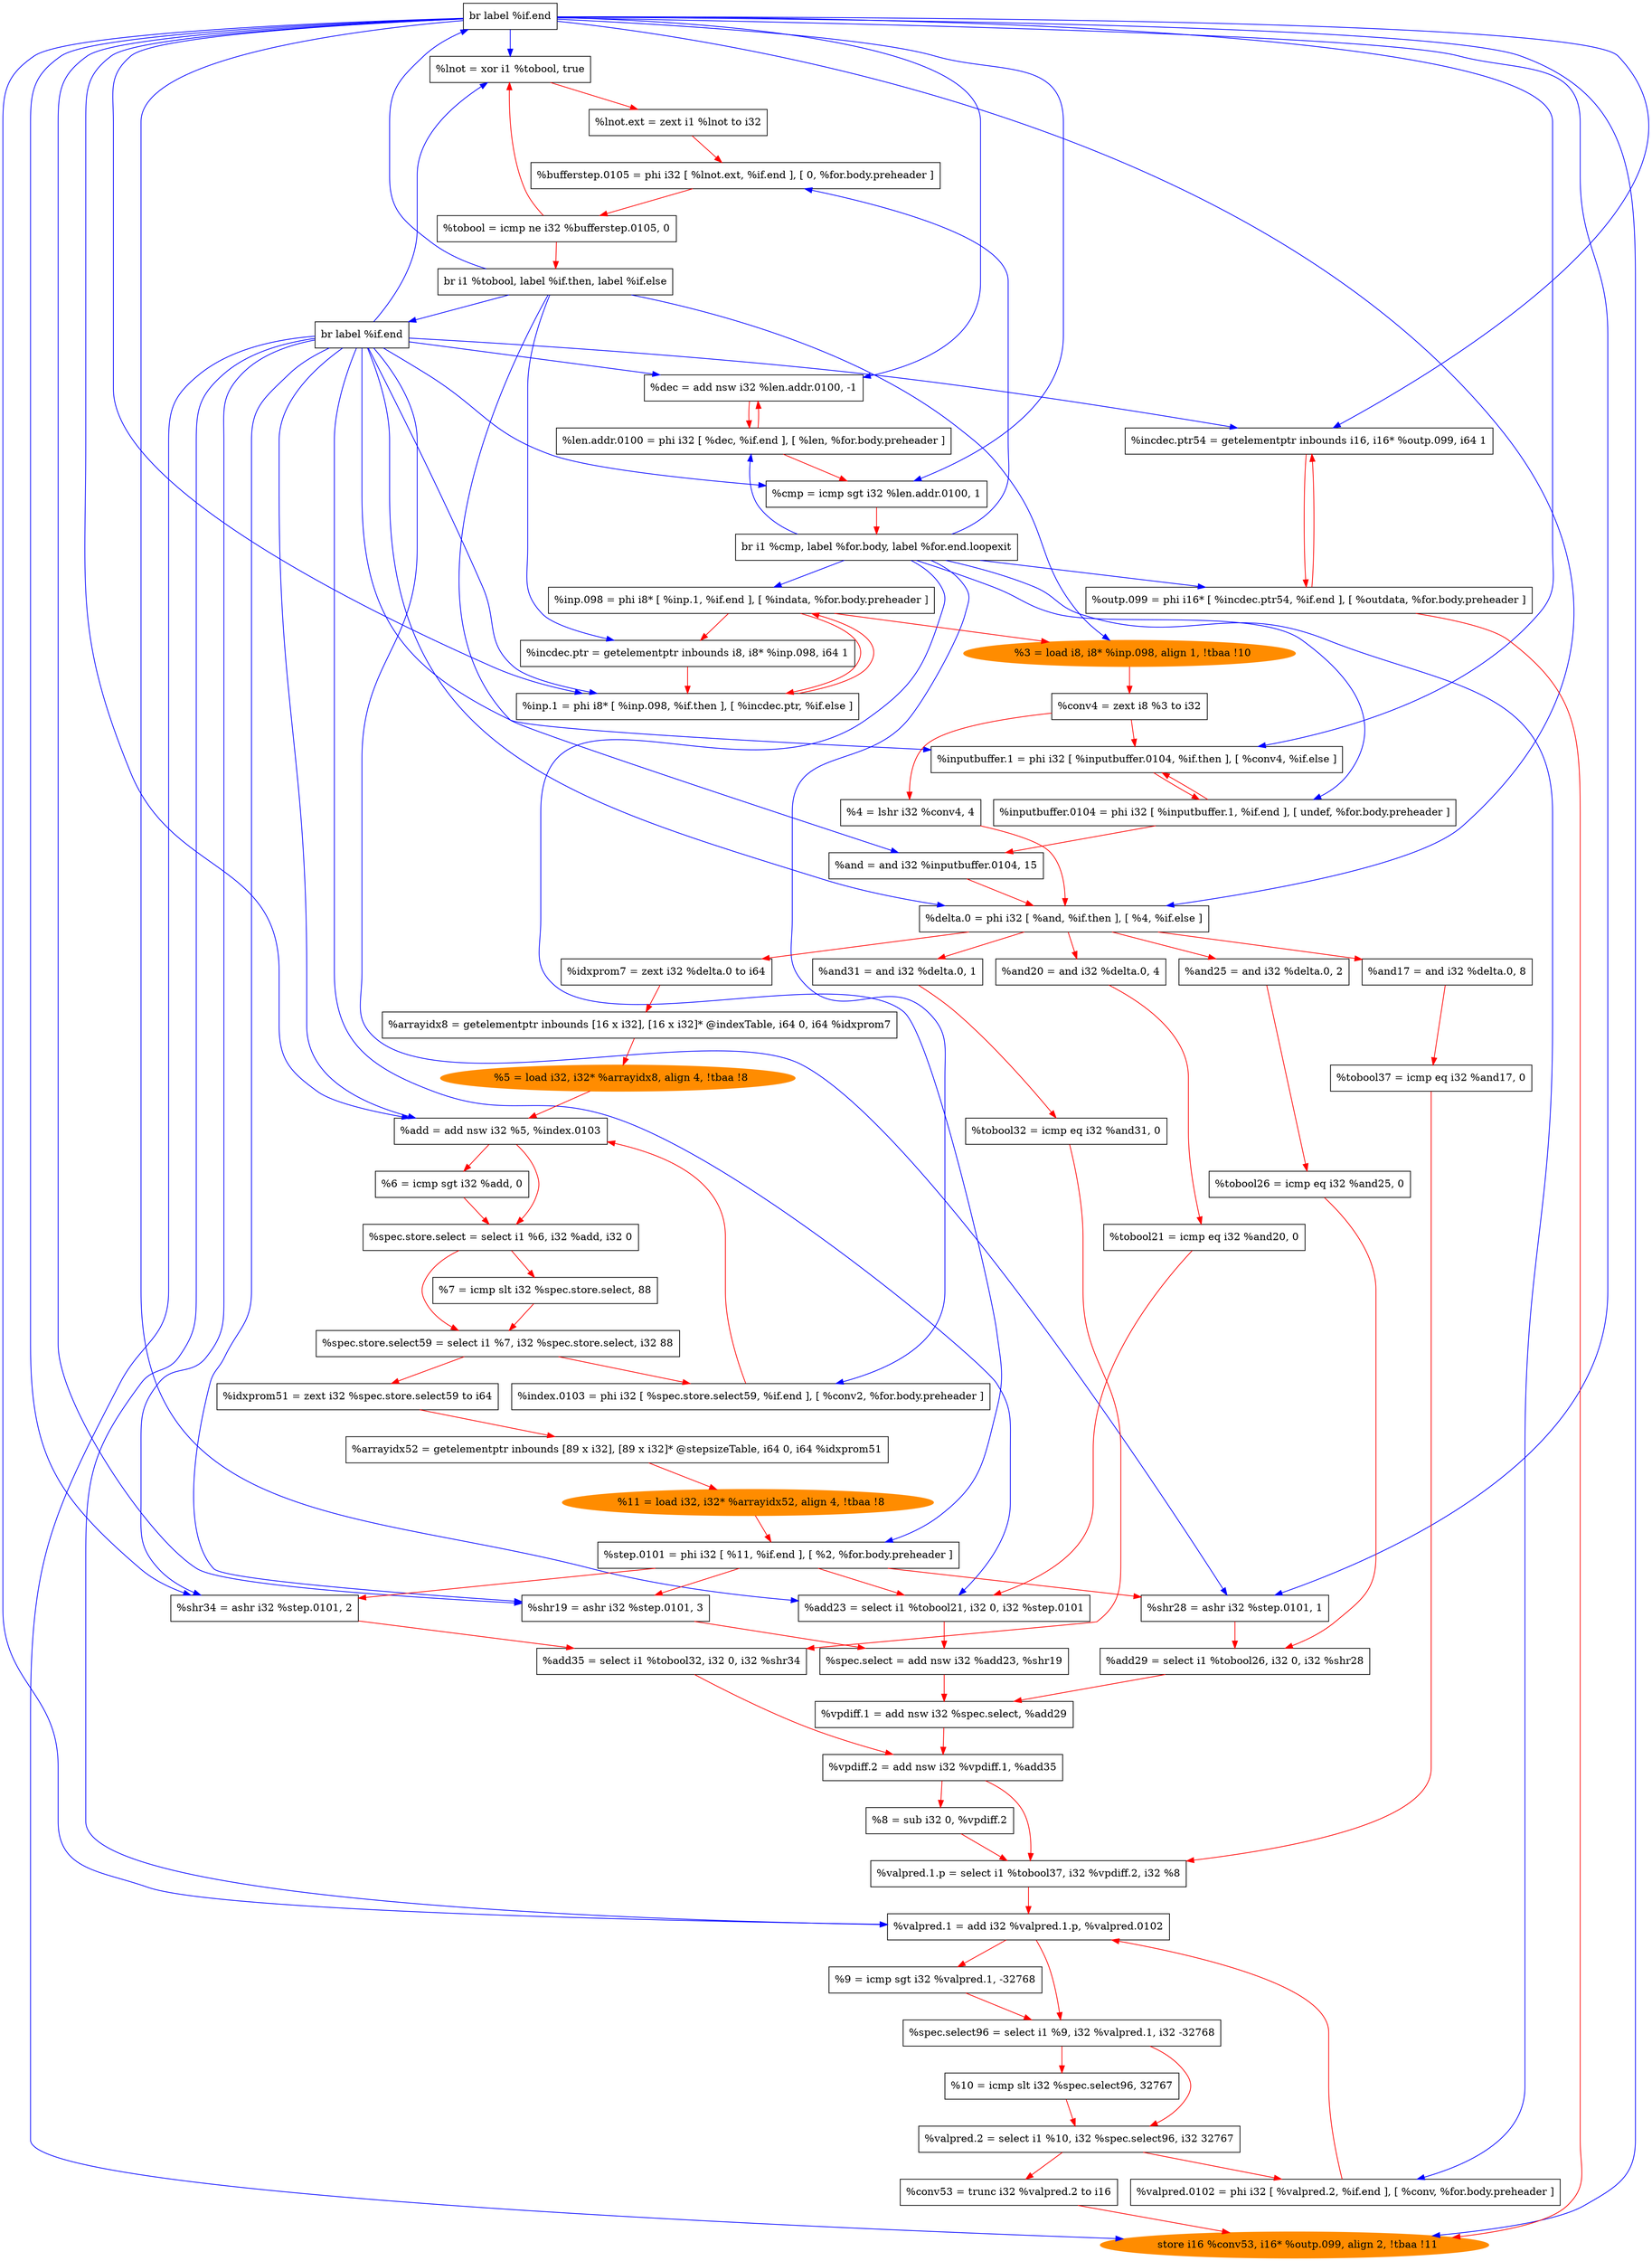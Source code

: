 digraph "DFG for'adpcm_decoder' function" {
	Node0x5de3f08dbc18[shape=record, label="  br label %if.end"];
	Node0x5de3f08d3100[shape=record, label="  %lnot = xor i1 %tobool, true"];
	Node0x5de3f08dbff8[shape=record, label="  %lnot.ext = zext i1 %lnot to i32"];
	Node0x5de3f08d84d8[shape=record, label="  %bufferstep.0105 = phi i32 [ %lnot.ext, %if.end ], [ 0, %for.body.preheader ]"];
	Node0x5de3f08d3270[shape=record, label="  %tobool = icmp ne i32 %bufferstep.0105, 0"];
	Node0x5de3f085cc18[shape=record, label="  br i1 %tobool, label %if.then, label %if.else"];
	Node0x5de3f08dbdb8[shape=record, label="  br label %if.end"];
	Node0x5de3f08dceb0[shape=record, label="  %incdec.ptr54 = getelementptr inbounds i16, i16* %outp.099, i64 1"];
	Node0x5de3f08dcfb0[shape=record, label="  %dec = add nsw i32 %len.addr.0100, -1"];
	Node0x5de3f08da1b8[shape=record, label="  %len.addr.0100 = phi i32 [ %dec, %if.end ], [ %len, %for.body.preheader ]"];
	Node0x5de3f08dd020[shape=record, label="  %cmp = icmp sgt i32 %len.addr.0100, 1"];
	Node0x5de3f08dd0a8[shape=record, label="  br i1 %cmp, label %for.body, label %for.end.loopexit"];
	Node0x5de3f08da288[shape=record, label="  %outp.099 = phi i16* [ %incdec.ptr54, %if.end ], [ %outdata, %for.body.preheader ]"];
	Node0x5de3f08dbb38[shape=record, label="  %inp.098 = phi i8* [ %inp.1, %if.end ], [ %indata, %for.body.preheader ]"];
	Node0x5de3f08dbc90[shape=record, label="  %incdec.ptr = getelementptr inbounds i8, i8* %inp.098, i64 1"];
	Node0x5de3f08dbcf8[shape=oval, color=darkorange, style=filled, label="  %3 = load i8, i8* %inp.098, align 1, !tbaa !10"];
	Node0x5de3f08dbe08[shape=record, label="  %inp.1 = phi i8* [ %inp.098, %if.then ], [ %incdec.ptr, %if.else ]"];
	Node0x5de3f08dbd58[shape=record, label="  %conv4 = zext i8 %3 to i32"];
	Node0x5de3f08dbf48[shape=record, label="  %inputbuffer.1 = phi i32 [ %inputbuffer.0104, %if.then ], [ %conv4, %if.else ]"];
	Node0x5de3f08d3190[shape=record, label="  %4 = lshr i32 %conv4, 4"];
	Node0x5de3f08da4b8[shape=record, label="  %inputbuffer.0104 = phi i32 [ %inputbuffer.1, %if.end ], [ undef, %for.body.preheader ]"];
	Node0x5de3f08d3200[shape=record, label="  %and = and i32 %inputbuffer.0104, 15"];
	Node0x5de3f08dbea8[shape=record, label="  %delta.0 = phi i32 [ %and, %if.then ], [ %4, %if.else ]"];
	Node0x5de3f08dc058[shape=record, label="  %idxprom7 = zext i32 %delta.0 to i64"];
	Node0x5de3f08dc240[shape=record, label="  %and17 = and i32 %delta.0, 8"];
	Node0x5de3f08dc320[shape=record, label="  %and20 = and i32 %delta.0, 4"];
	Node0x5de3f08dc470[shape=record, label="  %and25 = and i32 %delta.0, 2"];
	Node0x5de3f08dc6c0[shape=record, label="  %and31 = and i32 %delta.0, 1"];
	Node0x5de3f08dc0e8[shape=record, label="  %arrayidx8 = getelementptr inbounds [16 x i32], [16 x i32]* @indexTable, i64 0, i64 %idxprom7"];
	Node0x5de3f08dc390[shape=record, label="  %tobool21 = icmp eq i32 %and20, 0"];
	Node0x5de3f08dc4e0[shape=record, label="  %tobool26 = icmp eq i32 %and25, 0"];
	Node0x5de3f08dc730[shape=record, label="  %tobool32 = icmp eq i32 %and31, 0"];
	Node0x5de3f08dc910[shape=record, label="  %tobool37 = icmp eq i32 %and17, 0"];
	Node0x5de3f08dc158[shape=oval, color=darkorange, style=filled, label="  %5 = load i32, i32* %arrayidx8, align 4, !tbaa !8"];
	Node0x5de3f08d3070[shape=record, label="  %add = add nsw i32 %5, %index.0103"];
	Node0x5de3f08d3000[shape=record, label="  %6 = icmp sgt i32 %add, 0"];
	Node0x5de3f085cd38[shape=record, label="  %spec.store.select = select i1 %6, i32 %add, i32 0"];
	Node0x5de3f08dc1d0[shape=record, label="  %7 = icmp slt i32 %spec.store.select, 88"];
	Node0x5de3f085ce58[shape=record, label="  %spec.store.select59 = select i1 %7, i32 %spec.store.select, i32 88"];
	Node0x5de3f08da588[shape=record, label="  %index.0103 = phi i32 [ %spec.store.select59, %if.end ], [ %conv2, %for.body.preheader ]"];
	Node0x5de3f08dccd8[shape=record, label="  %idxprom51 = zext i32 %spec.store.select59 to i64"];
	Node0x5de3f08dcd68[shape=record, label="  %arrayidx52 = getelementptr inbounds [89 x i32], [89 x i32]* @stepsizeTable, i64 0, i64 %idxprom51"];
	Node0x5de3f08dcdd8[shape=oval, color=darkorange, style=filled, label="  %11 = load i32, i32* %arrayidx52, align 4, !tbaa !8"];
	Node0x5de3f08da0e8[shape=record, label="  %step.0101 = phi i32 [ %11, %if.end ], [ %2, %for.body.preheader ]"];
	Node0x5de3f08dc2b0[shape=record, label="  %shr19 = ashr i32 %step.0101, 3"];
	Node0x5de3f085cf78[shape=record, label="  %add23 = select i1 %tobool21, i32 0, i32 %step.0101"];
	Node0x5de3f08dc550[shape=record, label="  %shr28 = ashr i32 %step.0101, 1"];
	Node0x5de3f08dc7a0[shape=record, label="  %shr34 = ashr i32 %step.0101, 2"];
	Node0x5de3f08dc400[shape=record, label="  %spec.select = add nsw i32 %add23, %shr19"];
	Node0x5de3f08dc5d8[shape=record, label="  %add29 = select i1 %tobool26, i32 0, i32 %shr28"];
	Node0x5de3f08dc828[shape=record, label="  %add35 = select i1 %tobool32, i32 0, i32 %shr34"];
	Node0x5de3f08dc650[shape=record, label="  %vpdiff.1 = add nsw i32 %spec.select, %add29"];
	Node0x5de3f08dc8a0[shape=record, label="  %vpdiff.2 = add nsw i32 %vpdiff.1, %add35"];
	Node0x5de3f08dc980[shape=record, label="  %8 = sub i32 0, %vpdiff.2"];
	Node0x5de3f08dca08[shape=record, label="  %valpred.1.p = select i1 %tobool37, i32 %vpdiff.2, i32 %8"];
	Node0x5de3f08dca80[shape=record, label="  %valpred.1 = add i32 %valpred.1.p, %valpred.0102"];
	Node0x5de3f08dcaf0[shape=record, label="  %9 = icmp sgt i32 %valpred.1, -32768"];
	Node0x5de3f08dcb78[shape=record, label="  %spec.select96 = select i1 %9, i32 %valpred.1, i32 -32768"];
	Node0x5de3f08dcbf0[shape=record, label="  %10 = icmp slt i32 %spec.select96, 32767"];
	Node0x5de3f08dcc78[shape=record, label="  %valpred.2 = select i1 %10, i32 %spec.select96, i32 32767"];
	Node0x5de3f08da658[shape=record, label="  %valpred.0102 = phi i32 [ %valpred.2, %if.end ], [ %conv, %for.body.preheader ]"];
	Node0x5de3f08dce38[shape=record, label="  %conv53 = trunc i32 %valpred.2 to i16"];
	Node0x5de3f08dcf30[shape=oval, color=darkorange, style=filled, label="  store i16 %conv53, i16* %outp.099, align 2, !tbaa !11"];
edge [color=blue]
	Node0x5de3f085cc18 -> Node0x5de3f08d3200
	Node0x5de3f085cc18 -> Node0x5de3f08dbc18
	Node0x5de3f085cc18 -> Node0x5de3f08dbc90
	Node0x5de3f085cc18 -> Node0x5de3f08dbcf8
	Node0x5de3f085cc18 -> Node0x5de3f08dbdb8
	Node0x5de3f08dbc18 -> Node0x5de3f08dbe08
	Node0x5de3f08dbc18 -> Node0x5de3f08dbea8
	Node0x5de3f08dbc18 -> Node0x5de3f08dbf48
	Node0x5de3f08dbc18 -> Node0x5de3f08d3100
	Node0x5de3f08dbc18 -> Node0x5de3f08d3070
	Node0x5de3f08dbc18 -> Node0x5de3f08dc2b0
	Node0x5de3f08dbc18 -> Node0x5de3f085cf78
	Node0x5de3f08dbc18 -> Node0x5de3f08dc550
	Node0x5de3f08dbc18 -> Node0x5de3f08dc7a0
	Node0x5de3f08dbc18 -> Node0x5de3f08dca80
	Node0x5de3f08dbc18 -> Node0x5de3f08dceb0
	Node0x5de3f08dbc18 -> Node0x5de3f08dcf30
	Node0x5de3f08dbc18 -> Node0x5de3f08dcfb0
	Node0x5de3f08dbc18 -> Node0x5de3f08dd020
	Node0x5de3f08dbdb8 -> Node0x5de3f08dbe08
	Node0x5de3f08dbdb8 -> Node0x5de3f08dbea8
	Node0x5de3f08dbdb8 -> Node0x5de3f08dbf48
	Node0x5de3f08dbdb8 -> Node0x5de3f08d3100
	Node0x5de3f08dbdb8 -> Node0x5de3f08d3070
	Node0x5de3f08dbdb8 -> Node0x5de3f08dc2b0
	Node0x5de3f08dbdb8 -> Node0x5de3f085cf78
	Node0x5de3f08dbdb8 -> Node0x5de3f08dc550
	Node0x5de3f08dbdb8 -> Node0x5de3f08dc7a0
	Node0x5de3f08dbdb8 -> Node0x5de3f08dca80
	Node0x5de3f08dbdb8 -> Node0x5de3f08dceb0
	Node0x5de3f08dbdb8 -> Node0x5de3f08dcf30
	Node0x5de3f08dbdb8 -> Node0x5de3f08dcfb0
	Node0x5de3f08dbdb8 -> Node0x5de3f08dd020
	Node0x5de3f08dd0a8 -> Node0x5de3f08d84d8
	Node0x5de3f08dd0a8 -> Node0x5de3f08da4b8
	Node0x5de3f08dd0a8 -> Node0x5de3f08da588
	Node0x5de3f08dd0a8 -> Node0x5de3f08da658
	Node0x5de3f08dd0a8 -> Node0x5de3f08da0e8
	Node0x5de3f08dd0a8 -> Node0x5de3f08da1b8
	Node0x5de3f08dd0a8 -> Node0x5de3f08da288
	Node0x5de3f08dd0a8 -> Node0x5de3f08dbb38
edge [color=red]
	Node0x5de3f08dbff8 -> Node0x5de3f08d84d8
	Node0x5de3f08dbf48 -> Node0x5de3f08da4b8
	Node0x5de3f085ce58 -> Node0x5de3f08da588
	Node0x5de3f08dcc78 -> Node0x5de3f08da658
	Node0x5de3f08dcdd8 -> Node0x5de3f08da0e8
	Node0x5de3f08dcfb0 -> Node0x5de3f08da1b8
	Node0x5de3f08dceb0 -> Node0x5de3f08da288
	Node0x5de3f08dbe08 -> Node0x5de3f08dbb38
	Node0x5de3f08d84d8 -> Node0x5de3f08d3270
	Node0x5de3f08d3270 -> Node0x5de3f085cc18
	Node0x5de3f08da4b8 -> Node0x5de3f08d3200
	Node0x5de3f08dbb38 -> Node0x5de3f08dbc90
	Node0x5de3f08dbb38 -> Node0x5de3f08dbcf8
	Node0x5de3f08dbb38 -> Node0x5de3f08dbe08
	Node0x5de3f08dbc90 -> Node0x5de3f08dbe08
	Node0x5de3f08d3200 -> Node0x5de3f08dbea8
	Node0x5de3f08d3190 -> Node0x5de3f08dbea8
	Node0x5de3f08da4b8 -> Node0x5de3f08dbf48
	Node0x5de3f08dbd58 -> Node0x5de3f08dbf48
	Node0x5de3f08d3270 -> Node0x5de3f08d3100
	Node0x5de3f08dc158 -> Node0x5de3f08d3070
	Node0x5de3f08da588 -> Node0x5de3f08d3070
	Node0x5de3f08da0e8 -> Node0x5de3f08dc2b0
	Node0x5de3f08dc390 -> Node0x5de3f085cf78
	Node0x5de3f08da0e8 -> Node0x5de3f085cf78
	Node0x5de3f08da0e8 -> Node0x5de3f08dc550
	Node0x5de3f08da0e8 -> Node0x5de3f08dc7a0
	Node0x5de3f08dca08 -> Node0x5de3f08dca80
	Node0x5de3f08da658 -> Node0x5de3f08dca80
	Node0x5de3f08da288 -> Node0x5de3f08dceb0
	Node0x5de3f08dce38 -> Node0x5de3f08dcf30
	Node0x5de3f08da288 -> Node0x5de3f08dcf30
	Node0x5de3f08da1b8 -> Node0x5de3f08dcfb0
	Node0x5de3f08da1b8 -> Node0x5de3f08dd020
	Node0x5de3f08dbcf8 -> Node0x5de3f08dbd58
	Node0x5de3f08dbd58 -> Node0x5de3f08d3190
	Node0x5de3f08d3100 -> Node0x5de3f08dbff8
	Node0x5de3f08dbea8 -> Node0x5de3f08dc058
	Node0x5de3f08dc058 -> Node0x5de3f08dc0e8
	Node0x5de3f08dc0e8 -> Node0x5de3f08dc158
	Node0x5de3f08d3070 -> Node0x5de3f08d3000
	Node0x5de3f08d3000 -> Node0x5de3f085cd38
	Node0x5de3f08d3070 -> Node0x5de3f085cd38
	Node0x5de3f085cd38 -> Node0x5de3f08dc1d0
	Node0x5de3f08dc1d0 -> Node0x5de3f085ce58
	Node0x5de3f085cd38 -> Node0x5de3f085ce58
	Node0x5de3f08dbea8 -> Node0x5de3f08dc240
	Node0x5de3f08dbea8 -> Node0x5de3f08dc320
	Node0x5de3f08dc320 -> Node0x5de3f08dc390
	Node0x5de3f085cf78 -> Node0x5de3f08dc400
	Node0x5de3f08dc2b0 -> Node0x5de3f08dc400
	Node0x5de3f08dbea8 -> Node0x5de3f08dc470
	Node0x5de3f08dc470 -> Node0x5de3f08dc4e0
	Node0x5de3f08dc4e0 -> Node0x5de3f08dc5d8
	Node0x5de3f08dc550 -> Node0x5de3f08dc5d8
	Node0x5de3f08dc400 -> Node0x5de3f08dc650
	Node0x5de3f08dc5d8 -> Node0x5de3f08dc650
	Node0x5de3f08dbea8 -> Node0x5de3f08dc6c0
	Node0x5de3f08dc6c0 -> Node0x5de3f08dc730
	Node0x5de3f08dc730 -> Node0x5de3f08dc828
	Node0x5de3f08dc7a0 -> Node0x5de3f08dc828
	Node0x5de3f08dc650 -> Node0x5de3f08dc8a0
	Node0x5de3f08dc828 -> Node0x5de3f08dc8a0
	Node0x5de3f08dc240 -> Node0x5de3f08dc910
	Node0x5de3f08dc8a0 -> Node0x5de3f08dc980
	Node0x5de3f08dc910 -> Node0x5de3f08dca08
	Node0x5de3f08dc8a0 -> Node0x5de3f08dca08
	Node0x5de3f08dc980 -> Node0x5de3f08dca08
	Node0x5de3f08dca80 -> Node0x5de3f08dcaf0
	Node0x5de3f08dcaf0 -> Node0x5de3f08dcb78
	Node0x5de3f08dca80 -> Node0x5de3f08dcb78
	Node0x5de3f08dcb78 -> Node0x5de3f08dcbf0
	Node0x5de3f08dcbf0 -> Node0x5de3f08dcc78
	Node0x5de3f08dcb78 -> Node0x5de3f08dcc78
	Node0x5de3f085ce58 -> Node0x5de3f08dccd8
	Node0x5de3f08dccd8 -> Node0x5de3f08dcd68
	Node0x5de3f08dcd68 -> Node0x5de3f08dcdd8
	Node0x5de3f08dcc78 -> Node0x5de3f08dce38
	Node0x5de3f08dd020 -> Node0x5de3f08dd0a8
}
